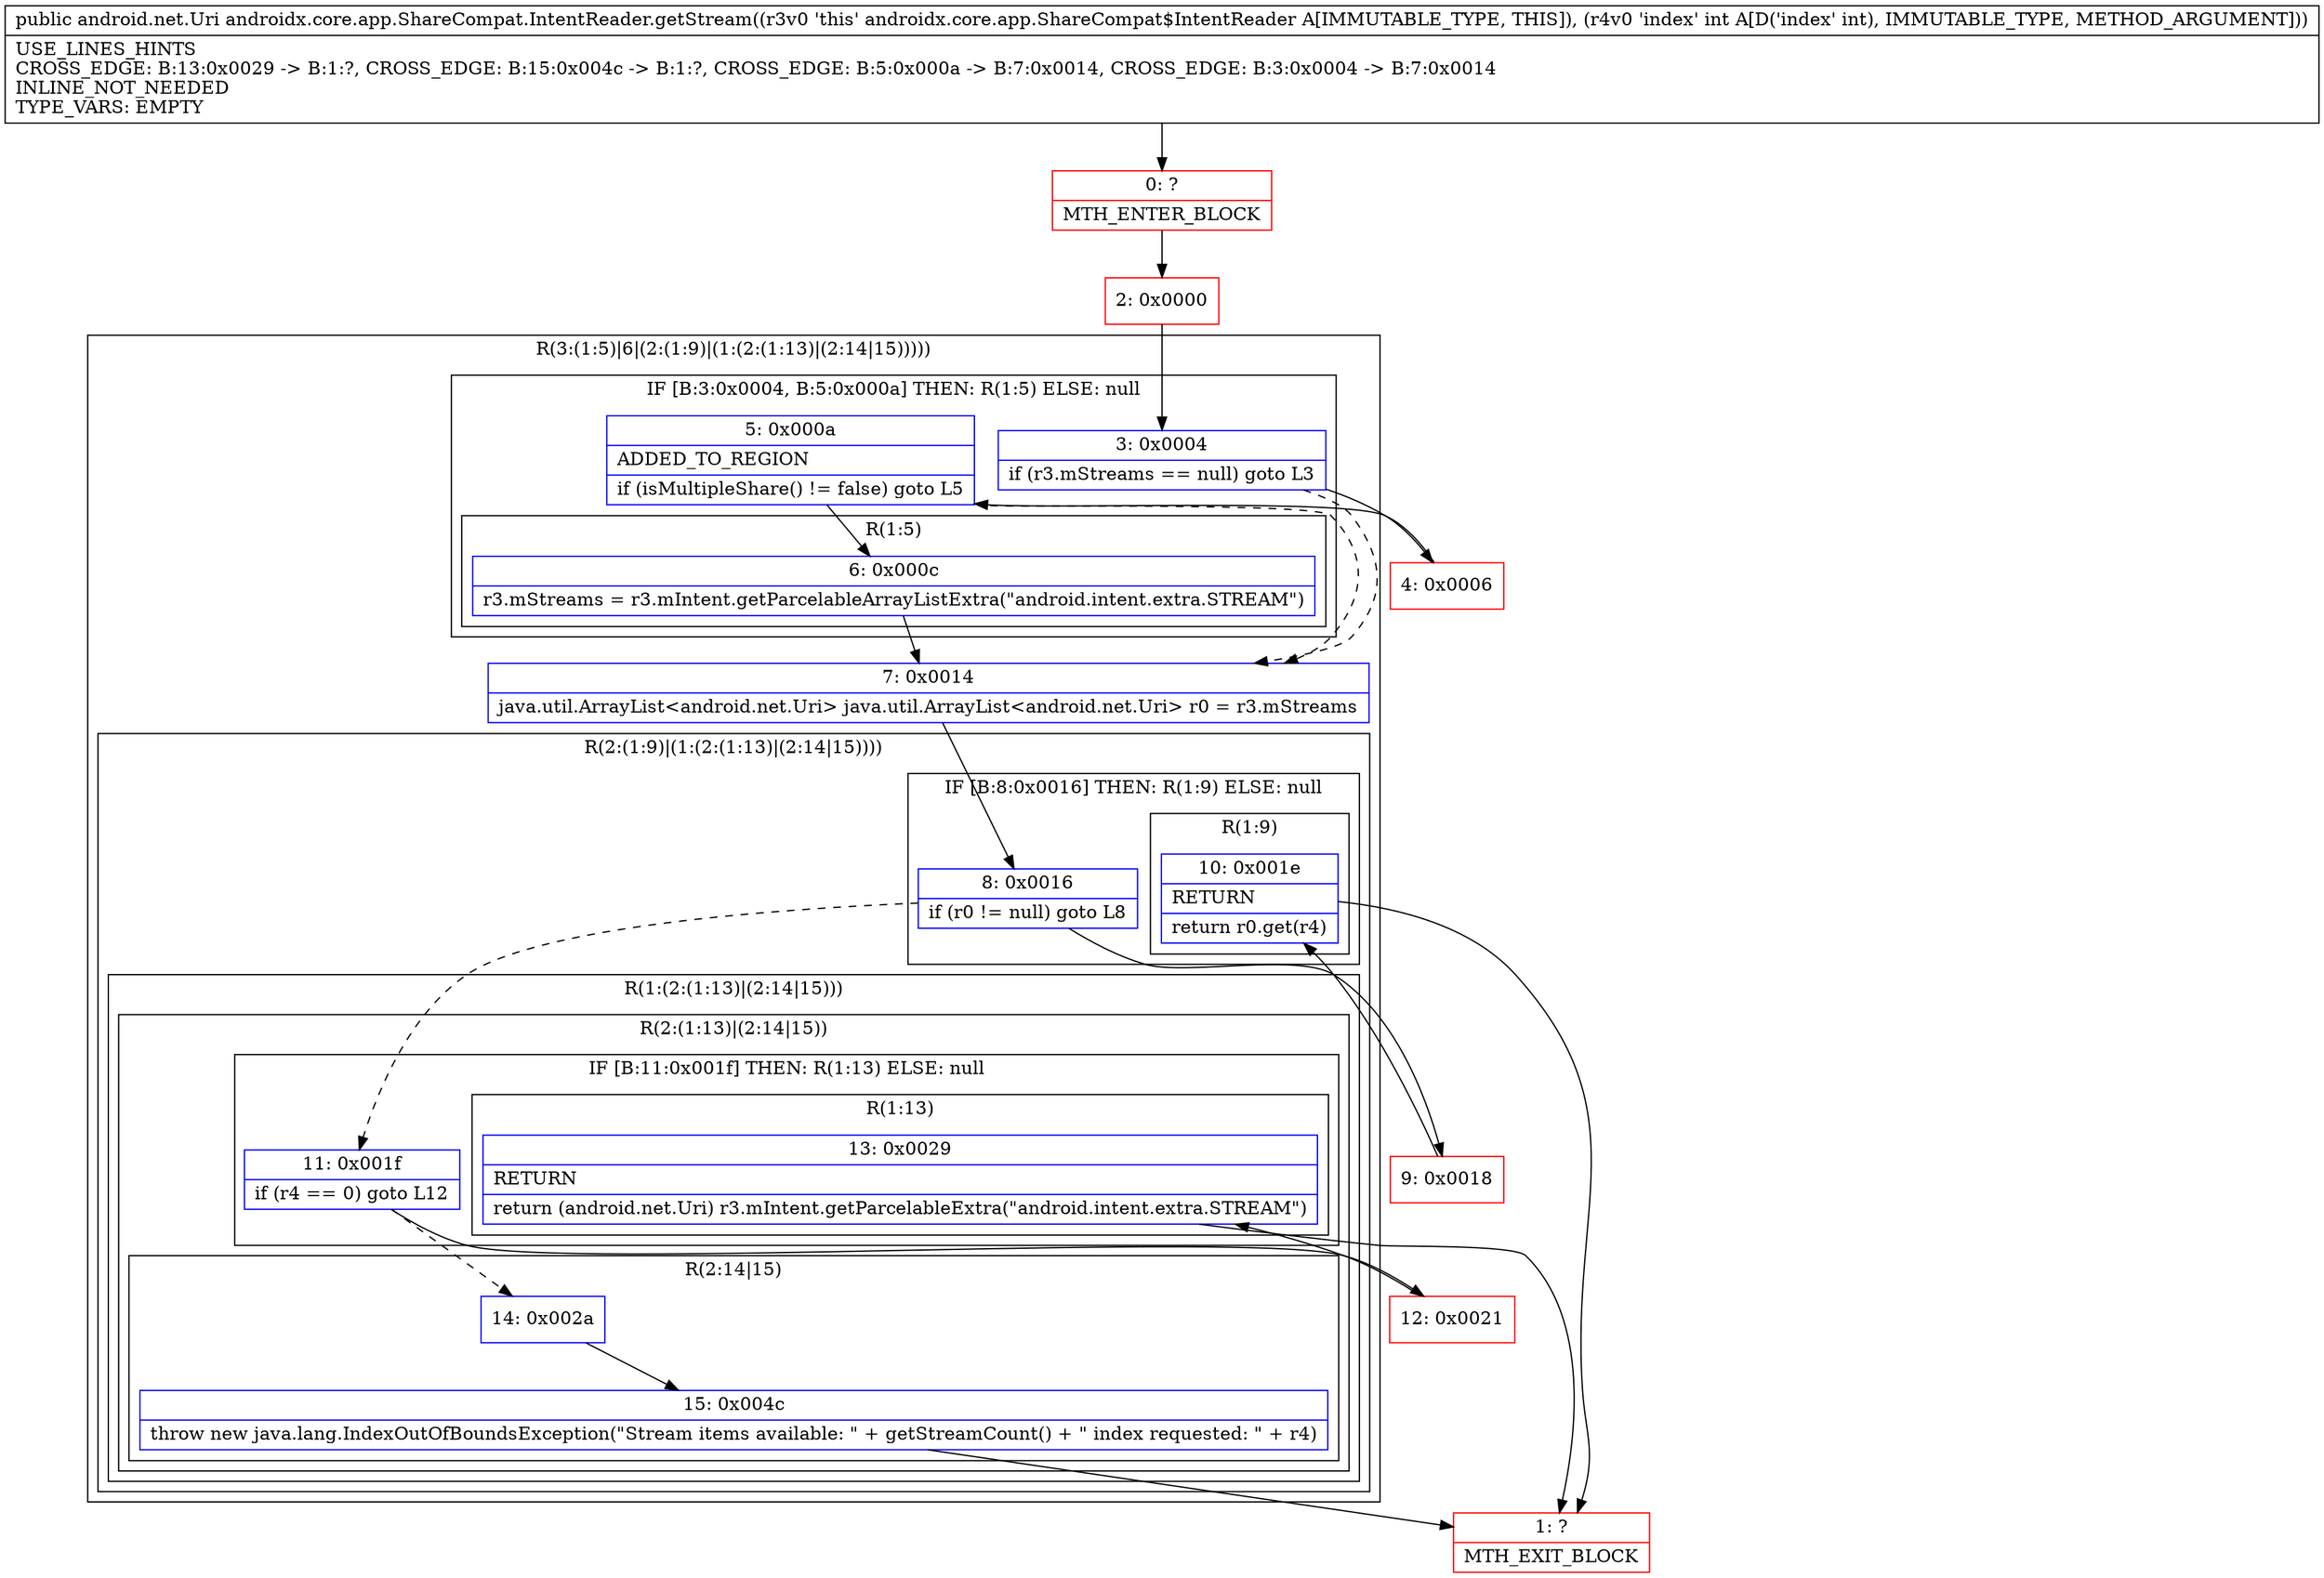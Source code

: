 digraph "CFG forandroidx.core.app.ShareCompat.IntentReader.getStream(I)Landroid\/net\/Uri;" {
subgraph cluster_Region_1650941044 {
label = "R(3:(1:5)|6|(2:(1:9)|(1:(2:(1:13)|(2:14|15)))))";
node [shape=record,color=blue];
subgraph cluster_IfRegion_146305927 {
label = "IF [B:3:0x0004, B:5:0x000a] THEN: R(1:5) ELSE: null";
node [shape=record,color=blue];
Node_3 [shape=record,label="{3\:\ 0x0004|if (r3.mStreams == null) goto L3\l}"];
Node_5 [shape=record,label="{5\:\ 0x000a|ADDED_TO_REGION\l|if (isMultipleShare() != false) goto L5\l}"];
subgraph cluster_Region_1412290751 {
label = "R(1:5)";
node [shape=record,color=blue];
Node_6 [shape=record,label="{6\:\ 0x000c|r3.mStreams = r3.mIntent.getParcelableArrayListExtra(\"android.intent.extra.STREAM\")\l}"];
}
}
Node_7 [shape=record,label="{7\:\ 0x0014|java.util.ArrayList\<android.net.Uri\> java.util.ArrayList\<android.net.Uri\> r0 = r3.mStreams\l}"];
subgraph cluster_Region_1292041023 {
label = "R(2:(1:9)|(1:(2:(1:13)|(2:14|15))))";
node [shape=record,color=blue];
subgraph cluster_IfRegion_1924798865 {
label = "IF [B:8:0x0016] THEN: R(1:9) ELSE: null";
node [shape=record,color=blue];
Node_8 [shape=record,label="{8\:\ 0x0016|if (r0 != null) goto L8\l}"];
subgraph cluster_Region_670688950 {
label = "R(1:9)";
node [shape=record,color=blue];
Node_10 [shape=record,label="{10\:\ 0x001e|RETURN\l|return r0.get(r4)\l}"];
}
}
subgraph cluster_Region_1108525494 {
label = "R(1:(2:(1:13)|(2:14|15)))";
node [shape=record,color=blue];
subgraph cluster_Region_159229496 {
label = "R(2:(1:13)|(2:14|15))";
node [shape=record,color=blue];
subgraph cluster_IfRegion_858746760 {
label = "IF [B:11:0x001f] THEN: R(1:13) ELSE: null";
node [shape=record,color=blue];
Node_11 [shape=record,label="{11\:\ 0x001f|if (r4 == 0) goto L12\l}"];
subgraph cluster_Region_1773052369 {
label = "R(1:13)";
node [shape=record,color=blue];
Node_13 [shape=record,label="{13\:\ 0x0029|RETURN\l|return (android.net.Uri) r3.mIntent.getParcelableExtra(\"android.intent.extra.STREAM\")\l}"];
}
}
subgraph cluster_Region_1030083107 {
label = "R(2:14|15)";
node [shape=record,color=blue];
Node_14 [shape=record,label="{14\:\ 0x002a}"];
Node_15 [shape=record,label="{15\:\ 0x004c|throw new java.lang.IndexOutOfBoundsException(\"Stream items available: \" + getStreamCount() + \" index requested: \" + r4)\l}"];
}
}
}
}
}
Node_0 [shape=record,color=red,label="{0\:\ ?|MTH_ENTER_BLOCK\l}"];
Node_2 [shape=record,color=red,label="{2\:\ 0x0000}"];
Node_4 [shape=record,color=red,label="{4\:\ 0x0006}"];
Node_9 [shape=record,color=red,label="{9\:\ 0x0018}"];
Node_1 [shape=record,color=red,label="{1\:\ ?|MTH_EXIT_BLOCK\l}"];
Node_12 [shape=record,color=red,label="{12\:\ 0x0021}"];
MethodNode[shape=record,label="{public android.net.Uri androidx.core.app.ShareCompat.IntentReader.getStream((r3v0 'this' androidx.core.app.ShareCompat$IntentReader A[IMMUTABLE_TYPE, THIS]), (r4v0 'index' int A[D('index' int), IMMUTABLE_TYPE, METHOD_ARGUMENT]))  | USE_LINES_HINTS\lCROSS_EDGE: B:13:0x0029 \-\> B:1:?, CROSS_EDGE: B:15:0x004c \-\> B:1:?, CROSS_EDGE: B:5:0x000a \-\> B:7:0x0014, CROSS_EDGE: B:3:0x0004 \-\> B:7:0x0014\lINLINE_NOT_NEEDED\lTYPE_VARS: EMPTY\l}"];
MethodNode -> Node_0;Node_3 -> Node_4;
Node_3 -> Node_7[style=dashed];
Node_5 -> Node_6;
Node_5 -> Node_7[style=dashed];
Node_6 -> Node_7;
Node_7 -> Node_8;
Node_8 -> Node_9;
Node_8 -> Node_11[style=dashed];
Node_10 -> Node_1;
Node_11 -> Node_12;
Node_11 -> Node_14[style=dashed];
Node_13 -> Node_1;
Node_14 -> Node_15;
Node_15 -> Node_1;
Node_0 -> Node_2;
Node_2 -> Node_3;
Node_4 -> Node_5;
Node_9 -> Node_10;
Node_12 -> Node_13;
}


